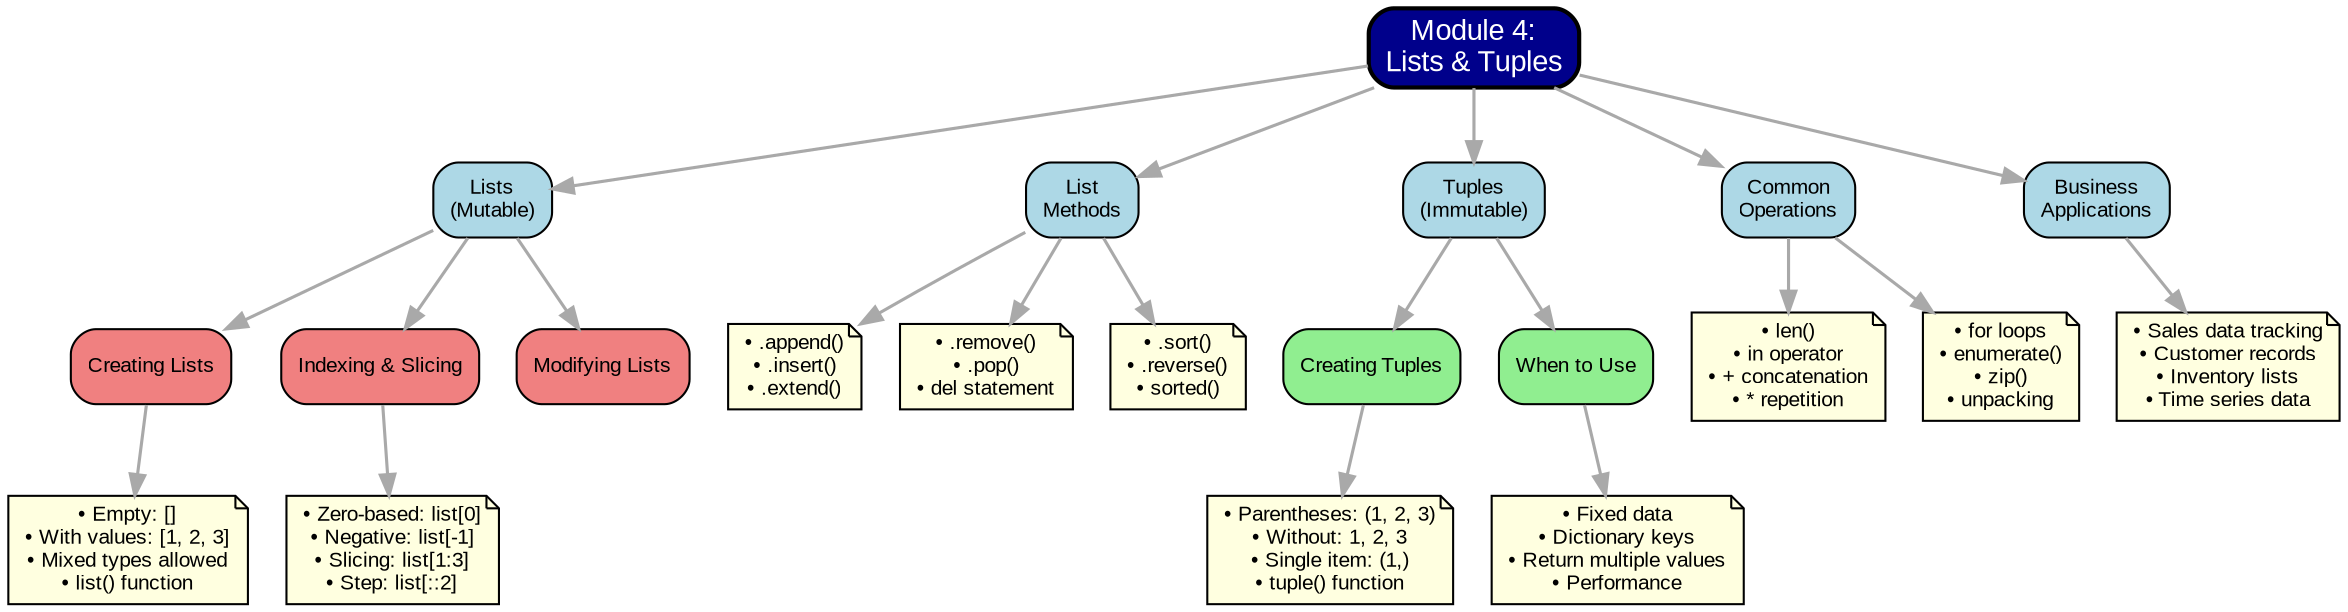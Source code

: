 digraph Module4_MindMap {
    rankdir=TB;
    node [shape=box, style="rounded,filled", fillcolor=lightblue, fontname="Arial", fontsize=10];
    edge [color=darkgray, penwidth=1.5];
    
    // Central node
    central [label="Module 4:\nLists & Tuples", fillcolor=darkblue, fontcolor=white, fontsize=14, penwidth=2];
    
    // Main branches
    lists [label="Lists\n(Mutable)", fillcolor=lightblue];
    list_methods [label="List\nMethods", fillcolor=lightblue];
    tuples [label="Tuples\n(Immutable)", fillcolor=lightblue];
    operations [label="Common\nOperations", fillcolor=lightblue];
    applications [label="Business\nApplications", fillcolor=lightblue];
    
    // Sub-branches for Lists
    creating [label="Creating Lists", fillcolor=lightcoral];
    indexing [label="Indexing & Slicing", fillcolor=lightcoral];
    mutability [label="Modifying Lists", fillcolor=lightcoral];
    
    // Creating details
    create_details [label="• Empty: []\n• With values: [1, 2, 3]\n• Mixed types allowed\n• list() function", shape=note, fillcolor=lightyellow];
    
    // Indexing details
    index_details [label="• Zero-based: list[0]\n• Negative: list[-1]\n• Slicing: list[1:3]\n• Step: list[::2]", shape=note, fillcolor=lightyellow];
    
    // Sub-branches for List Methods
    add_methods [label="• .append()\n• .insert()\n• .extend()", shape=note, fillcolor=lightyellow];
    remove_methods [label="• .remove()\n• .pop()\n• del statement", shape=note, fillcolor=lightyellow];
    order_methods [label="• .sort()\n• .reverse()\n• sorted()", shape=note, fillcolor=lightyellow];
    
    // Sub-branches for Tuples
    tuple_create [label="Creating Tuples", fillcolor=lightgreen];
    tuple_use [label="When to Use", fillcolor=lightgreen];
    
    // Tuple details
    tuple_details [label="• Parentheses: (1, 2, 3)\n• Without: 1, 2, 3\n• Single item: (1,)\n• tuple() function", shape=note, fillcolor=lightyellow];
    tuple_when [label="• Fixed data\n• Dictionary keys\n• Return multiple values\n• Performance", shape=note, fillcolor=lightyellow];
    
    // Sub-branches for Operations
    common_ops [label="• len()\n• in operator\n• + concatenation\n• * repetition", shape=note, fillcolor=lightyellow];
    iteration [label="• for loops\n• enumerate()\n• zip()\n• unpacking", shape=note, fillcolor=lightyellow];
    
    // Sub-branches for Applications
    use_cases [label="• Sales data tracking\n• Customer records\n• Inventory lists\n• Time series data", shape=note, fillcolor=lightyellow];
    
    // Connections
    central -> {lists list_methods tuples operations applications};
    lists -> {creating indexing mutability};
    creating -> create_details;
    indexing -> index_details;
    list_methods -> {add_methods remove_methods order_methods};
    tuples -> {tuple_create tuple_use};
    tuple_create -> tuple_details;
    tuple_use -> tuple_when;
    operations -> {common_ops iteration};
    applications -> use_cases;
}
